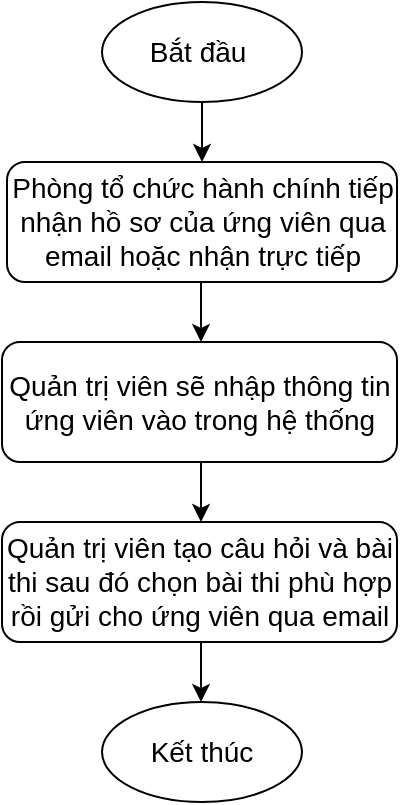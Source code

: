 <mxfile version="15.2.7" type="device"><diagram id="qWw0hPPY4hNcU6GjLF_1" name="Page-1"><mxGraphModel dx="1422" dy="754" grid="1" gridSize="10" guides="1" tooltips="1" connect="1" arrows="1" fold="1" page="1" pageScale="1" pageWidth="850" pageHeight="1100" math="0" shadow="0"><root><mxCell id="0"/><mxCell id="1" parent="0"/><mxCell id="LljveXF3SwfuNIduC5n5-1" value="Bắt đầu&amp;nbsp;" style="ellipse;whiteSpace=wrap;html=1;fontSize=14;" vertex="1" parent="1"><mxGeometry x="350" y="40" width="100" height="50" as="geometry"/></mxCell><mxCell id="LljveXF3SwfuNIduC5n5-2" value="" style="endArrow=classic;html=1;exitX=0.5;exitY=1;exitDx=0;exitDy=0;fontSize=14;" edge="1" parent="1" source="LljveXF3SwfuNIduC5n5-1"><mxGeometry width="50" height="50" relative="1" as="geometry"><mxPoint x="400" y="410" as="sourcePoint"/><mxPoint x="400" y="120" as="targetPoint"/></mxGeometry></mxCell><mxCell id="LljveXF3SwfuNIduC5n5-3" value="Phòng tổ chức hành chính tiếp nhận hồ sơ của ứng viên qua email hoặc nhận trực tiếp" style="rounded=1;whiteSpace=wrap;html=1;fontSize=14;" vertex="1" parent="1"><mxGeometry x="302.5" y="120" width="195" height="60" as="geometry"/></mxCell><mxCell id="LljveXF3SwfuNIduC5n5-4" value="" style="endArrow=classic;html=1;exitX=0.5;exitY=1;exitDx=0;exitDy=0;fontSize=14;" edge="1" parent="1"><mxGeometry width="50" height="50" relative="1" as="geometry"><mxPoint x="399.5" y="180" as="sourcePoint"/><mxPoint x="399.5" y="210" as="targetPoint"/></mxGeometry></mxCell><mxCell id="LljveXF3SwfuNIduC5n5-6" value="Quản trị viên sẽ nhập thông tin ứng viên vào trong hệ thống" style="rounded=1;whiteSpace=wrap;html=1;fontSize=14;" vertex="1" parent="1"><mxGeometry x="300" y="210" width="197.5" height="60" as="geometry"/></mxCell><mxCell id="LljveXF3SwfuNIduC5n5-8" value="Quản trị viên tạo câu hỏi và bài thi sau đó chọn bài thi phù hợp rồi gửi cho ứng viên qua email" style="rounded=1;whiteSpace=wrap;html=1;fontSize=14;" vertex="1" parent="1"><mxGeometry x="300" y="300" width="197.5" height="60" as="geometry"/></mxCell><mxCell id="LljveXF3SwfuNIduC5n5-9" value="" style="endArrow=classic;html=1;exitX=0.5;exitY=1;exitDx=0;exitDy=0;fontSize=14;" edge="1" parent="1"><mxGeometry width="50" height="50" relative="1" as="geometry"><mxPoint x="399.5" y="270" as="sourcePoint"/><mxPoint x="399.5" y="300" as="targetPoint"/></mxGeometry></mxCell><mxCell id="LljveXF3SwfuNIduC5n5-10" value="" style="endArrow=classic;html=1;exitX=0.5;exitY=1;exitDx=0;exitDy=0;fontSize=14;" edge="1" parent="1"><mxGeometry width="50" height="50" relative="1" as="geometry"><mxPoint x="399.5" y="360" as="sourcePoint"/><mxPoint x="399.5" y="390" as="targetPoint"/></mxGeometry></mxCell><mxCell id="LljveXF3SwfuNIduC5n5-11" value="Kết thúc" style="ellipse;whiteSpace=wrap;html=1;fontSize=14;" vertex="1" parent="1"><mxGeometry x="350" y="390" width="100" height="50" as="geometry"/></mxCell></root></mxGraphModel></diagram></mxfile>